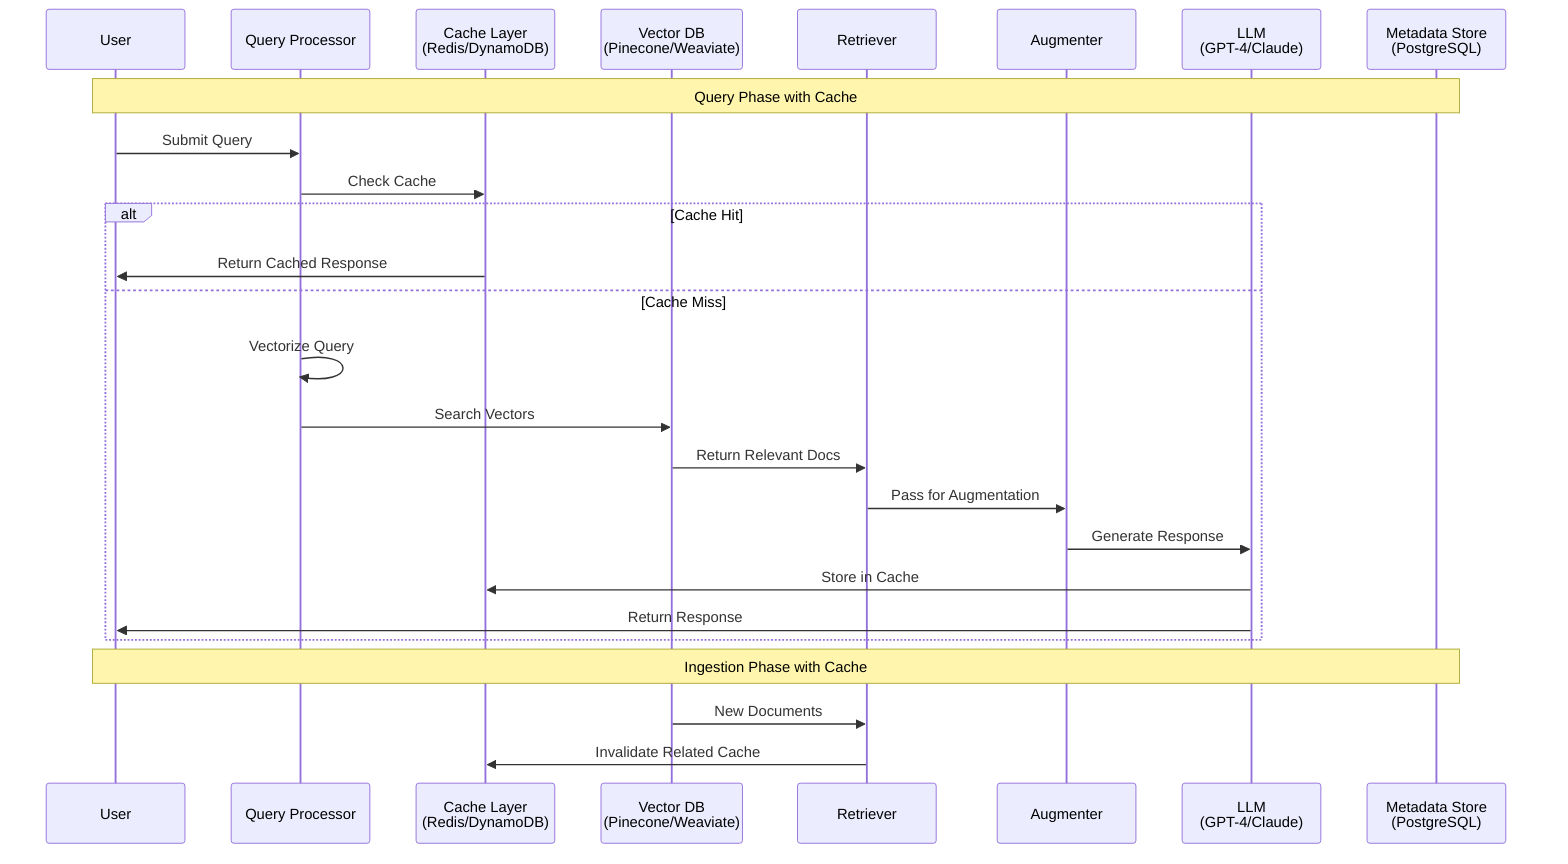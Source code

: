 sequenceDiagram
    participant U as User
    participant Q as Query Processor
    participant C as Cache Layer<br/>(Redis/DynamoDB)
    participant V as Vector DB<br/>(Pinecone/Weaviate)
    participant R as Retriever
    participant A as Augmenter
    participant LLM as LLM<br/>(GPT-4/Claude)
    participant M as Metadata Store<br/>(PostgreSQL)

    Note over U,M: Query Phase with Cache
    U->>Q: Submit Query
    Q->>C: Check Cache

    alt Cache Hit
        C->>U: Return Cached Response
    else Cache Miss
        Q->>Q: Vectorize Query
        Q->>V: Search Vectors
        V->>R: Return Relevant Docs
        R->>A: Pass for Augmentation
        A->>LLM: Generate Response
        LLM->>C: Store in Cache
        LLM->>U: Return Response
    end

    Note over U,M: Ingestion Phase with Cache
    V->>R: New Documents
    R->>C: Invalidate Related Cache
